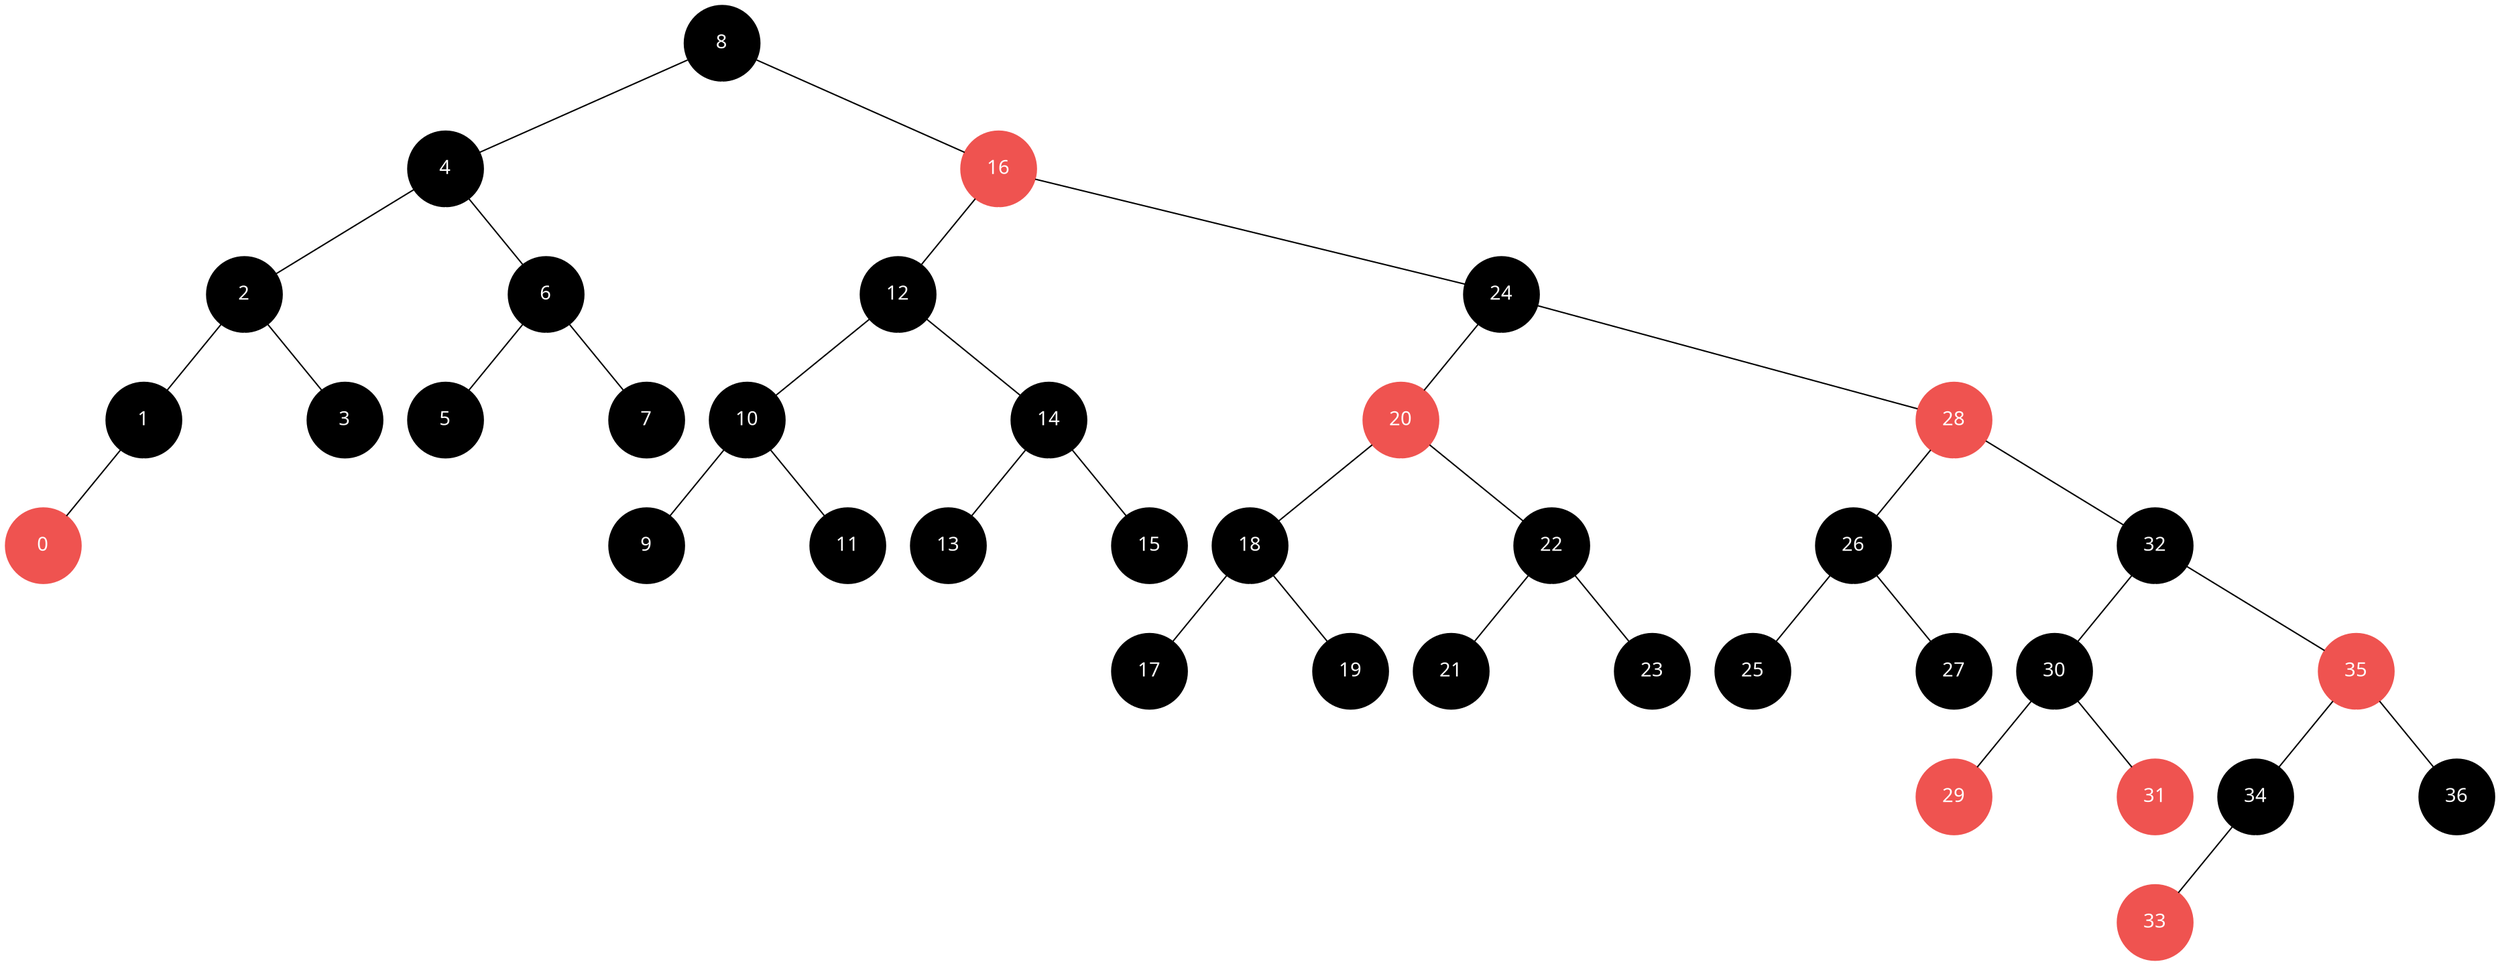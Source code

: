 digraph {
	graph [fontname=InputMono]
	node [shape=circle]
	node [style=filled]
	node [color=black]
	node [fixedsize=true]
	node [height=0.75]
	node [width=0.75]
	node [fontcolor=white]
	node [fontname=InputMono]
	edge [arrowhead=none]
	edge [style=filled]
	edge [weight=10]
	edge [color=black]
	node [color=black]
	8
	edge [weight=10]
	edge [color=black]
	node [color=black]
	4
		8 -> 4
	edge [weight=100]
	edge [color=white]
	node [color=white]
	"[8"
		8 -> "[8"
	edge [weight=10]
	edge [color=black]
	node [color="#ef5350"]
	16
		8 -> 16
	edge [weight=10]
	edge [color=black]
	node [color=black]
	12
		16 -> 12
	edge [weight=100]
	edge [color=white]
	node [color=white]
	"[16"
		16 -> "[16"
	edge [weight=10]
	edge [color=black]
	node [color=black]
	24
		16 -> 24
	edge [weight=10]
	edge [color=black]
	node [color="#ef5350"]
	20
		24 -> 20
	edge [weight=100]
	edge [color=white]
	node [color=white]
	"[24"
		24 -> "[24"
	edge [weight=10]
	edge [color=black]
	node [color="#ef5350"]
	28
		24 -> 28
	edge [weight=10]
	edge [color=black]
	node [color=black]
	26
		28 -> 26
	edge [weight=100]
	edge [color=white]
	node [color=white]
	"[28"
		28 -> "[28"
	edge [weight=10]
	edge [color=black]
	node [color=black]
	32
		28 -> 32
	edge [weight=10]
	edge [color=black]
	node [color=black]
	30
		32 -> 30
	edge [weight=100]
	edge [color=white]
	node [color=white]
	"[32"
		32 -> "[32"
	edge [weight=10]
	edge [color=black]
	node [color="#ef5350"]
	35
		32 -> 35
	edge [weight=10]
	edge [color=black]
	node [color=black]
	34
		35 -> 34
	edge [weight=100]
	edge [color=white]
	node [color=white]
	"[35"
		35 -> "[35"
	edge [weight=10]
	edge [color=black]
	node [color=black]
	36
		35 -> 36
	edge [weight=10]
	edge [color=black]
	node [color="#ef5350"]
	33
		34 -> 33
	edge [weight=100]
	edge [color=white]
	node [color=white]
	"]34"
		34 -> "]34"
	edge [weight=10]
	edge [color=black]
	node [color="#ef5350"]
	29
		30 -> 29
	edge [weight=100]
	edge [color=white]
	node [color=white]
	"[30"
		30 -> "[30"
	edge [weight=10]
	edge [color=black]
	node [color="#ef5350"]
	31
		30 -> 31
	edge [weight=10]
	edge [color=black]
	node [color=black]
	25
		26 -> 25
	edge [weight=100]
	edge [color=white]
	node [color=white]
	"[26"
		26 -> "[26"
	edge [weight=10]
	edge [color=black]
	node [color=black]
	27
		26 -> 27
	edge [weight=10]
	edge [color=black]
	node [color=black]
	18
		20 -> 18
	edge [weight=100]
	edge [color=white]
	node [color=white]
	"[20"
		20 -> "[20"
	edge [weight=10]
	edge [color=black]
	node [color=black]
	22
		20 -> 22
	edge [weight=10]
	edge [color=black]
	node [color=black]
	21
		22 -> 21
	edge [weight=100]
	edge [color=white]
	node [color=white]
	"[22"
		22 -> "[22"
	edge [weight=10]
	edge [color=black]
	node [color=black]
	23
		22 -> 23
	edge [weight=10]
	edge [color=black]
	node [color=black]
	17
		18 -> 17
	edge [weight=100]
	edge [color=white]
	node [color=white]
	"[18"
		18 -> "[18"
	edge [weight=10]
	edge [color=black]
	node [color=black]
	19
		18 -> 19
	edge [weight=10]
	edge [color=black]
	node [color=black]
	10
		12 -> 10
	edge [weight=100]
	edge [color=white]
	node [color=white]
	"[12"
		12 -> "[12"
	edge [weight=10]
	edge [color=black]
	node [color=black]
	14
		12 -> 14
	edge [weight=10]
	edge [color=black]
	node [color=black]
	13
		14 -> 13
	edge [weight=100]
	edge [color=white]
	node [color=white]
	"[14"
		14 -> "[14"
	edge [weight=10]
	edge [color=black]
	node [color=black]
	15
		14 -> 15
	edge [weight=10]
	edge [color=black]
	node [color=black]
	9
		10 -> 9
	edge [weight=100]
	edge [color=white]
	node [color=white]
	"[10"
		10 -> "[10"
	edge [weight=10]
	edge [color=black]
	node [color=black]
	11
		10 -> 11
	edge [weight=10]
	edge [color=black]
	node [color=black]
	2
		4 -> 2
	edge [weight=100]
	edge [color=white]
	node [color=white]
	"[4"
		4 -> "[4"
	edge [weight=10]
	edge [color=black]
	node [color=black]
	6
		4 -> 6
	edge [weight=10]
	edge [color=black]
	node [color=black]
	5
		6 -> 5
	edge [weight=100]
	edge [color=white]
	node [color=white]
	"[6"
		6 -> "[6"
	edge [weight=10]
	edge [color=black]
	node [color=black]
	7
		6 -> 7
	edge [weight=10]
	edge [color=black]
	node [color=black]
	1
		2 -> 1
	edge [weight=100]
	edge [color=white]
	node [color=white]
	"[2"
		2 -> "[2"
	edge [weight=10]
	edge [color=black]
	node [color=black]
	3
		2 -> 3
	edge [weight=10]
	edge [color=black]
	node [color="#ef5350"]
	0
		1 -> 0
	edge [weight=100]
	edge [color=white]
	node [color=white]
	"]1"
		1 -> "]1"
}